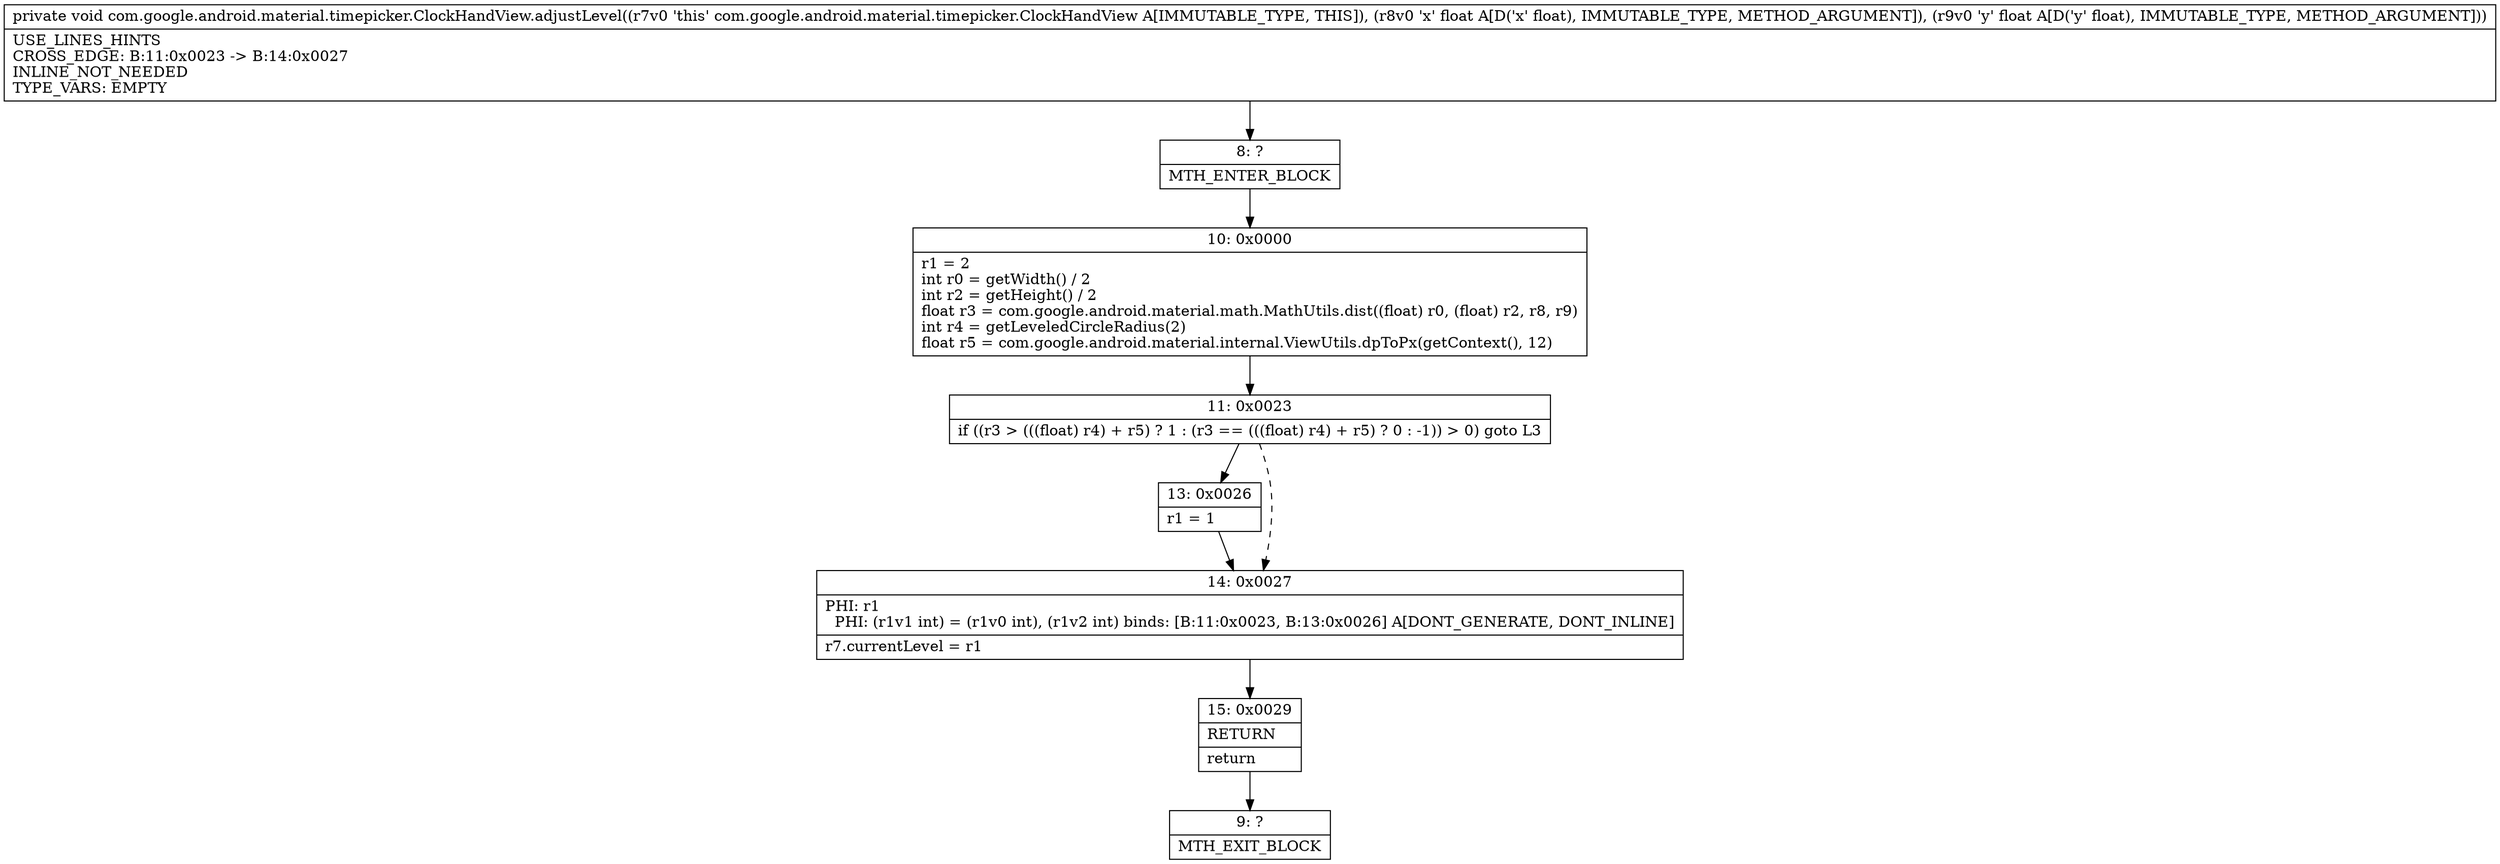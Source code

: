 digraph "CFG forcom.google.android.material.timepicker.ClockHandView.adjustLevel(FF)V" {
Node_8 [shape=record,label="{8\:\ ?|MTH_ENTER_BLOCK\l}"];
Node_10 [shape=record,label="{10\:\ 0x0000|r1 = 2\lint r0 = getWidth() \/ 2\lint r2 = getHeight() \/ 2\lfloat r3 = com.google.android.material.math.MathUtils.dist((float) r0, (float) r2, r8, r9)\lint r4 = getLeveledCircleRadius(2)\lfloat r5 = com.google.android.material.internal.ViewUtils.dpToPx(getContext(), 12)\l}"];
Node_11 [shape=record,label="{11\:\ 0x0023|if ((r3 \> (((float) r4) + r5) ? 1 : (r3 == (((float) r4) + r5) ? 0 : \-1)) \> 0) goto L3\l}"];
Node_13 [shape=record,label="{13\:\ 0x0026|r1 = 1\l}"];
Node_14 [shape=record,label="{14\:\ 0x0027|PHI: r1 \l  PHI: (r1v1 int) = (r1v0 int), (r1v2 int) binds: [B:11:0x0023, B:13:0x0026] A[DONT_GENERATE, DONT_INLINE]\l|r7.currentLevel = r1\l}"];
Node_15 [shape=record,label="{15\:\ 0x0029|RETURN\l|return\l}"];
Node_9 [shape=record,label="{9\:\ ?|MTH_EXIT_BLOCK\l}"];
MethodNode[shape=record,label="{private void com.google.android.material.timepicker.ClockHandView.adjustLevel((r7v0 'this' com.google.android.material.timepicker.ClockHandView A[IMMUTABLE_TYPE, THIS]), (r8v0 'x' float A[D('x' float), IMMUTABLE_TYPE, METHOD_ARGUMENT]), (r9v0 'y' float A[D('y' float), IMMUTABLE_TYPE, METHOD_ARGUMENT]))  | USE_LINES_HINTS\lCROSS_EDGE: B:11:0x0023 \-\> B:14:0x0027\lINLINE_NOT_NEEDED\lTYPE_VARS: EMPTY\l}"];
MethodNode -> Node_8;Node_8 -> Node_10;
Node_10 -> Node_11;
Node_11 -> Node_13;
Node_11 -> Node_14[style=dashed];
Node_13 -> Node_14;
Node_14 -> Node_15;
Node_15 -> Node_9;
}

